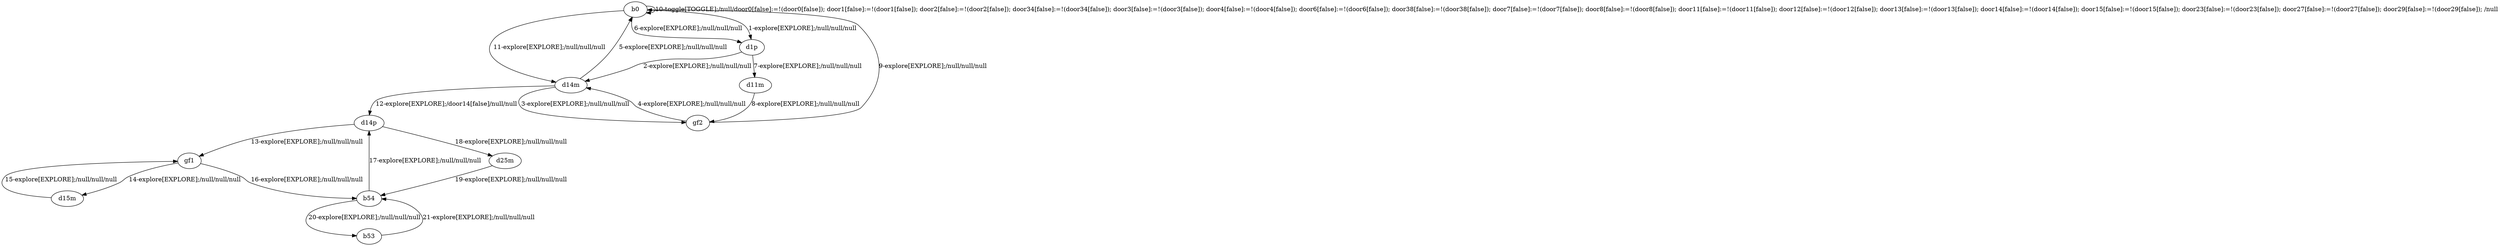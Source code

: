 # Total number of goals covered by this test: 2
# gf1 --> d15m
# d15m --> gf1

digraph g {
"b0" -> "d1p" [label = "1-explore[EXPLORE];/null/null/null"];
"d1p" -> "d14m" [label = "2-explore[EXPLORE];/null/null/null"];
"d14m" -> "gf2" [label = "3-explore[EXPLORE];/null/null/null"];
"gf2" -> "d14m" [label = "4-explore[EXPLORE];/null/null/null"];
"d14m" -> "b0" [label = "5-explore[EXPLORE];/null/null/null"];
"b0" -> "d1p" [label = "6-explore[EXPLORE];/null/null/null"];
"d1p" -> "d11m" [label = "7-explore[EXPLORE];/null/null/null"];
"d11m" -> "gf2" [label = "8-explore[EXPLORE];/null/null/null"];
"gf2" -> "b0" [label = "9-explore[EXPLORE];/null/null/null"];
"b0" -> "b0" [label = "10-toggle[TOGGLE];/null/door0[false]:=!(door0[false]); door1[false]:=!(door1[false]); door2[false]:=!(door2[false]); door34[false]:=!(door34[false]); door3[false]:=!(door3[false]); door4[false]:=!(door4[false]); door6[false]:=!(door6[false]); door38[false]:=!(door38[false]); door7[false]:=!(door7[false]); door8[false]:=!(door8[false]); door11[false]:=!(door11[false]); door12[false]:=!(door12[false]); door13[false]:=!(door13[false]); door14[false]:=!(door14[false]); door15[false]:=!(door15[false]); door23[false]:=!(door23[false]); door27[false]:=!(door27[false]); door29[false]:=!(door29[false]); /null"];
"b0" -> "d14m" [label = "11-explore[EXPLORE];/null/null/null"];
"d14m" -> "d14p" [label = "12-explore[EXPLORE];/door14[false]/null/null"];
"d14p" -> "gf1" [label = "13-explore[EXPLORE];/null/null/null"];
"gf1" -> "d15m" [label = "14-explore[EXPLORE];/null/null/null"];
"d15m" -> "gf1" [label = "15-explore[EXPLORE];/null/null/null"];
"gf1" -> "b54" [label = "16-explore[EXPLORE];/null/null/null"];
"b54" -> "d14p" [label = "17-explore[EXPLORE];/null/null/null"];
"d14p" -> "d25m" [label = "18-explore[EXPLORE];/null/null/null"];
"d25m" -> "b54" [label = "19-explore[EXPLORE];/null/null/null"];
"b54" -> "b53" [label = "20-explore[EXPLORE];/null/null/null"];
"b53" -> "b54" [label = "21-explore[EXPLORE];/null/null/null"];
}